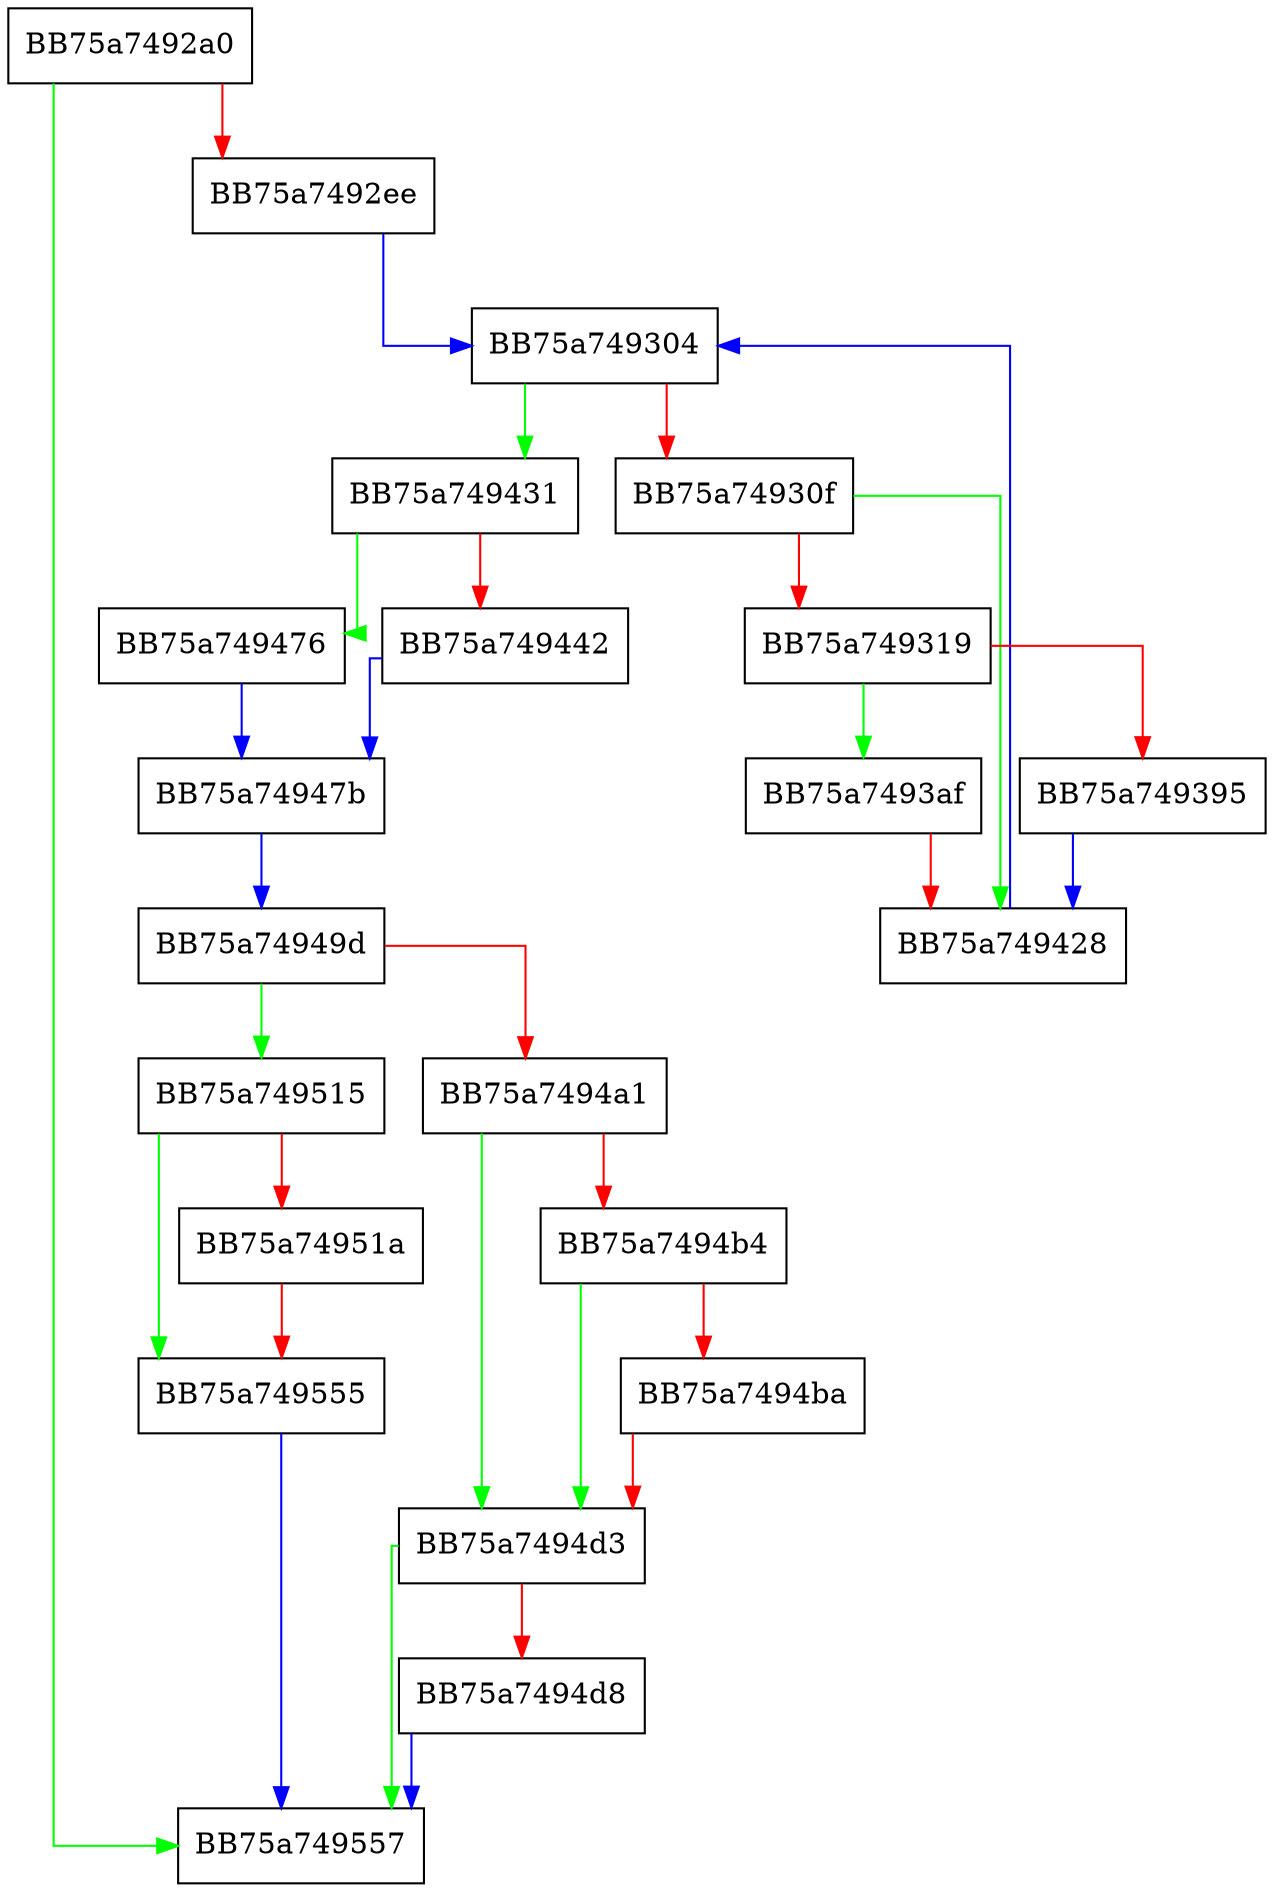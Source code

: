 digraph LoadTrustLabelProtectionItemsData {
  node [shape="box"];
  graph [splines=ortho];
  BB75a7492a0 -> BB75a749557 [color="green"];
  BB75a7492a0 -> BB75a7492ee [color="red"];
  BB75a7492ee -> BB75a749304 [color="blue"];
  BB75a749304 -> BB75a749431 [color="green"];
  BB75a749304 -> BB75a74930f [color="red"];
  BB75a74930f -> BB75a749428 [color="green"];
  BB75a74930f -> BB75a749319 [color="red"];
  BB75a749319 -> BB75a7493af [color="green"];
  BB75a749319 -> BB75a749395 [color="red"];
  BB75a749395 -> BB75a749428 [color="blue"];
  BB75a7493af -> BB75a749428 [color="red"];
  BB75a749428 -> BB75a749304 [color="blue"];
  BB75a749431 -> BB75a749476 [color="green"];
  BB75a749431 -> BB75a749442 [color="red"];
  BB75a749442 -> BB75a74947b [color="blue"];
  BB75a749476 -> BB75a74947b [color="blue"];
  BB75a74947b -> BB75a74949d [color="blue"];
  BB75a74949d -> BB75a749515 [color="green"];
  BB75a74949d -> BB75a7494a1 [color="red"];
  BB75a7494a1 -> BB75a7494d3 [color="green"];
  BB75a7494a1 -> BB75a7494b4 [color="red"];
  BB75a7494b4 -> BB75a7494d3 [color="green"];
  BB75a7494b4 -> BB75a7494ba [color="red"];
  BB75a7494ba -> BB75a7494d3 [color="red"];
  BB75a7494d3 -> BB75a749557 [color="green"];
  BB75a7494d3 -> BB75a7494d8 [color="red"];
  BB75a7494d8 -> BB75a749557 [color="blue"];
  BB75a749515 -> BB75a749555 [color="green"];
  BB75a749515 -> BB75a74951a [color="red"];
  BB75a74951a -> BB75a749555 [color="red"];
  BB75a749555 -> BB75a749557 [color="blue"];
}